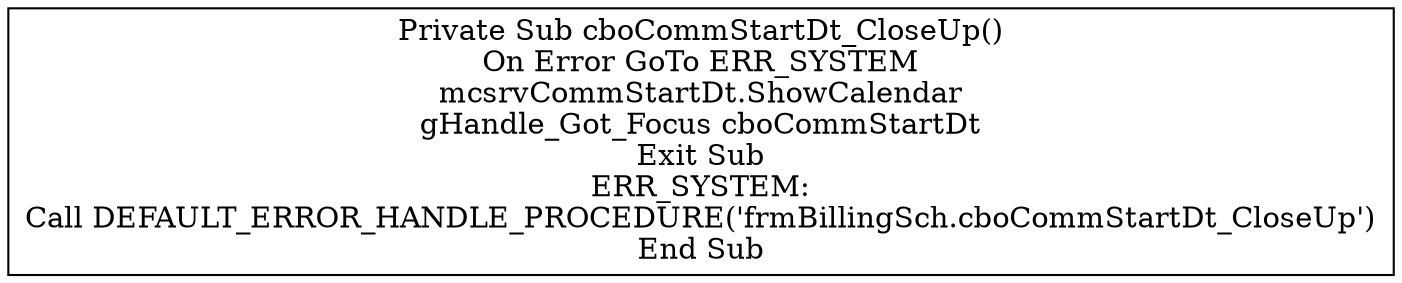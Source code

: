 digraph G{
Node_1 [ label ="Private Sub cboCommStartDt_CloseUp()\nOn Error GoTo ERR_SYSTEM\nmcsrvCommStartDt.ShowCalendar\ngHandle_Got_Focus cboCommStartDt\nExit Sub\nERR_SYSTEM:\nCall DEFAULT_ERROR_HANDLE_PROCEDURE('frmBillingSch.cboCommStartDt_CloseUp')\nEnd Sub",shape="box"];
}
